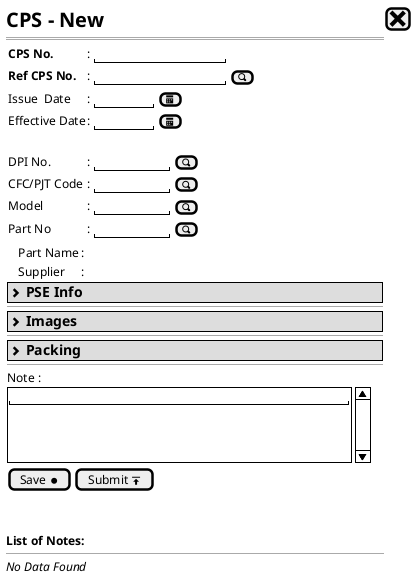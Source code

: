 @startuml
@startsalt
{
  <b><size:20>CPS - New |[<size:25><&x>]|*
  ==
  {
    {
      <b>CPS No.      |:{|"                "|}|*
      <b>Ref CPS No.  |:{|"                "| [<&magnifying-glass>]}| *
      Issue  Date     |:{|"       "| [<&calendar>]|}
      Effective Date  |:{|"       "| [<&calendar>]|}
      .
      DPI No.         |:{|"         "| [<&magnifying-glass>]}| *
      CFC/PJT Code    |:{|"         "| [<&magnifying-glass>]}
      Model           |:{|"         "| [<&magnifying-glass>]}
      Part No         |:{|"         "| [<&magnifying-glass>]}
    }
    {
      .|.|Part Name   |: ||*
      .|.|Supplier    |: {||}
    }
    {*
      <b><size:14> <&chevron-right> PSE Info
    }
    --
    {*
      <b><size:14> <&chevron-right> Images
    }
    --
    {*
      <b><size:14> <&chevron-right> Packing
    }
    --
    Note :
    {SI
      "                                          "
      .
      .
      .
    }
  }
  {[Save <&media-record>] | [Submit <&data-transfer-upload>]}
  .
  .
  <b>List of Notes:
  --
  <i>No Data Found   
}
@endsalt
@enduml
